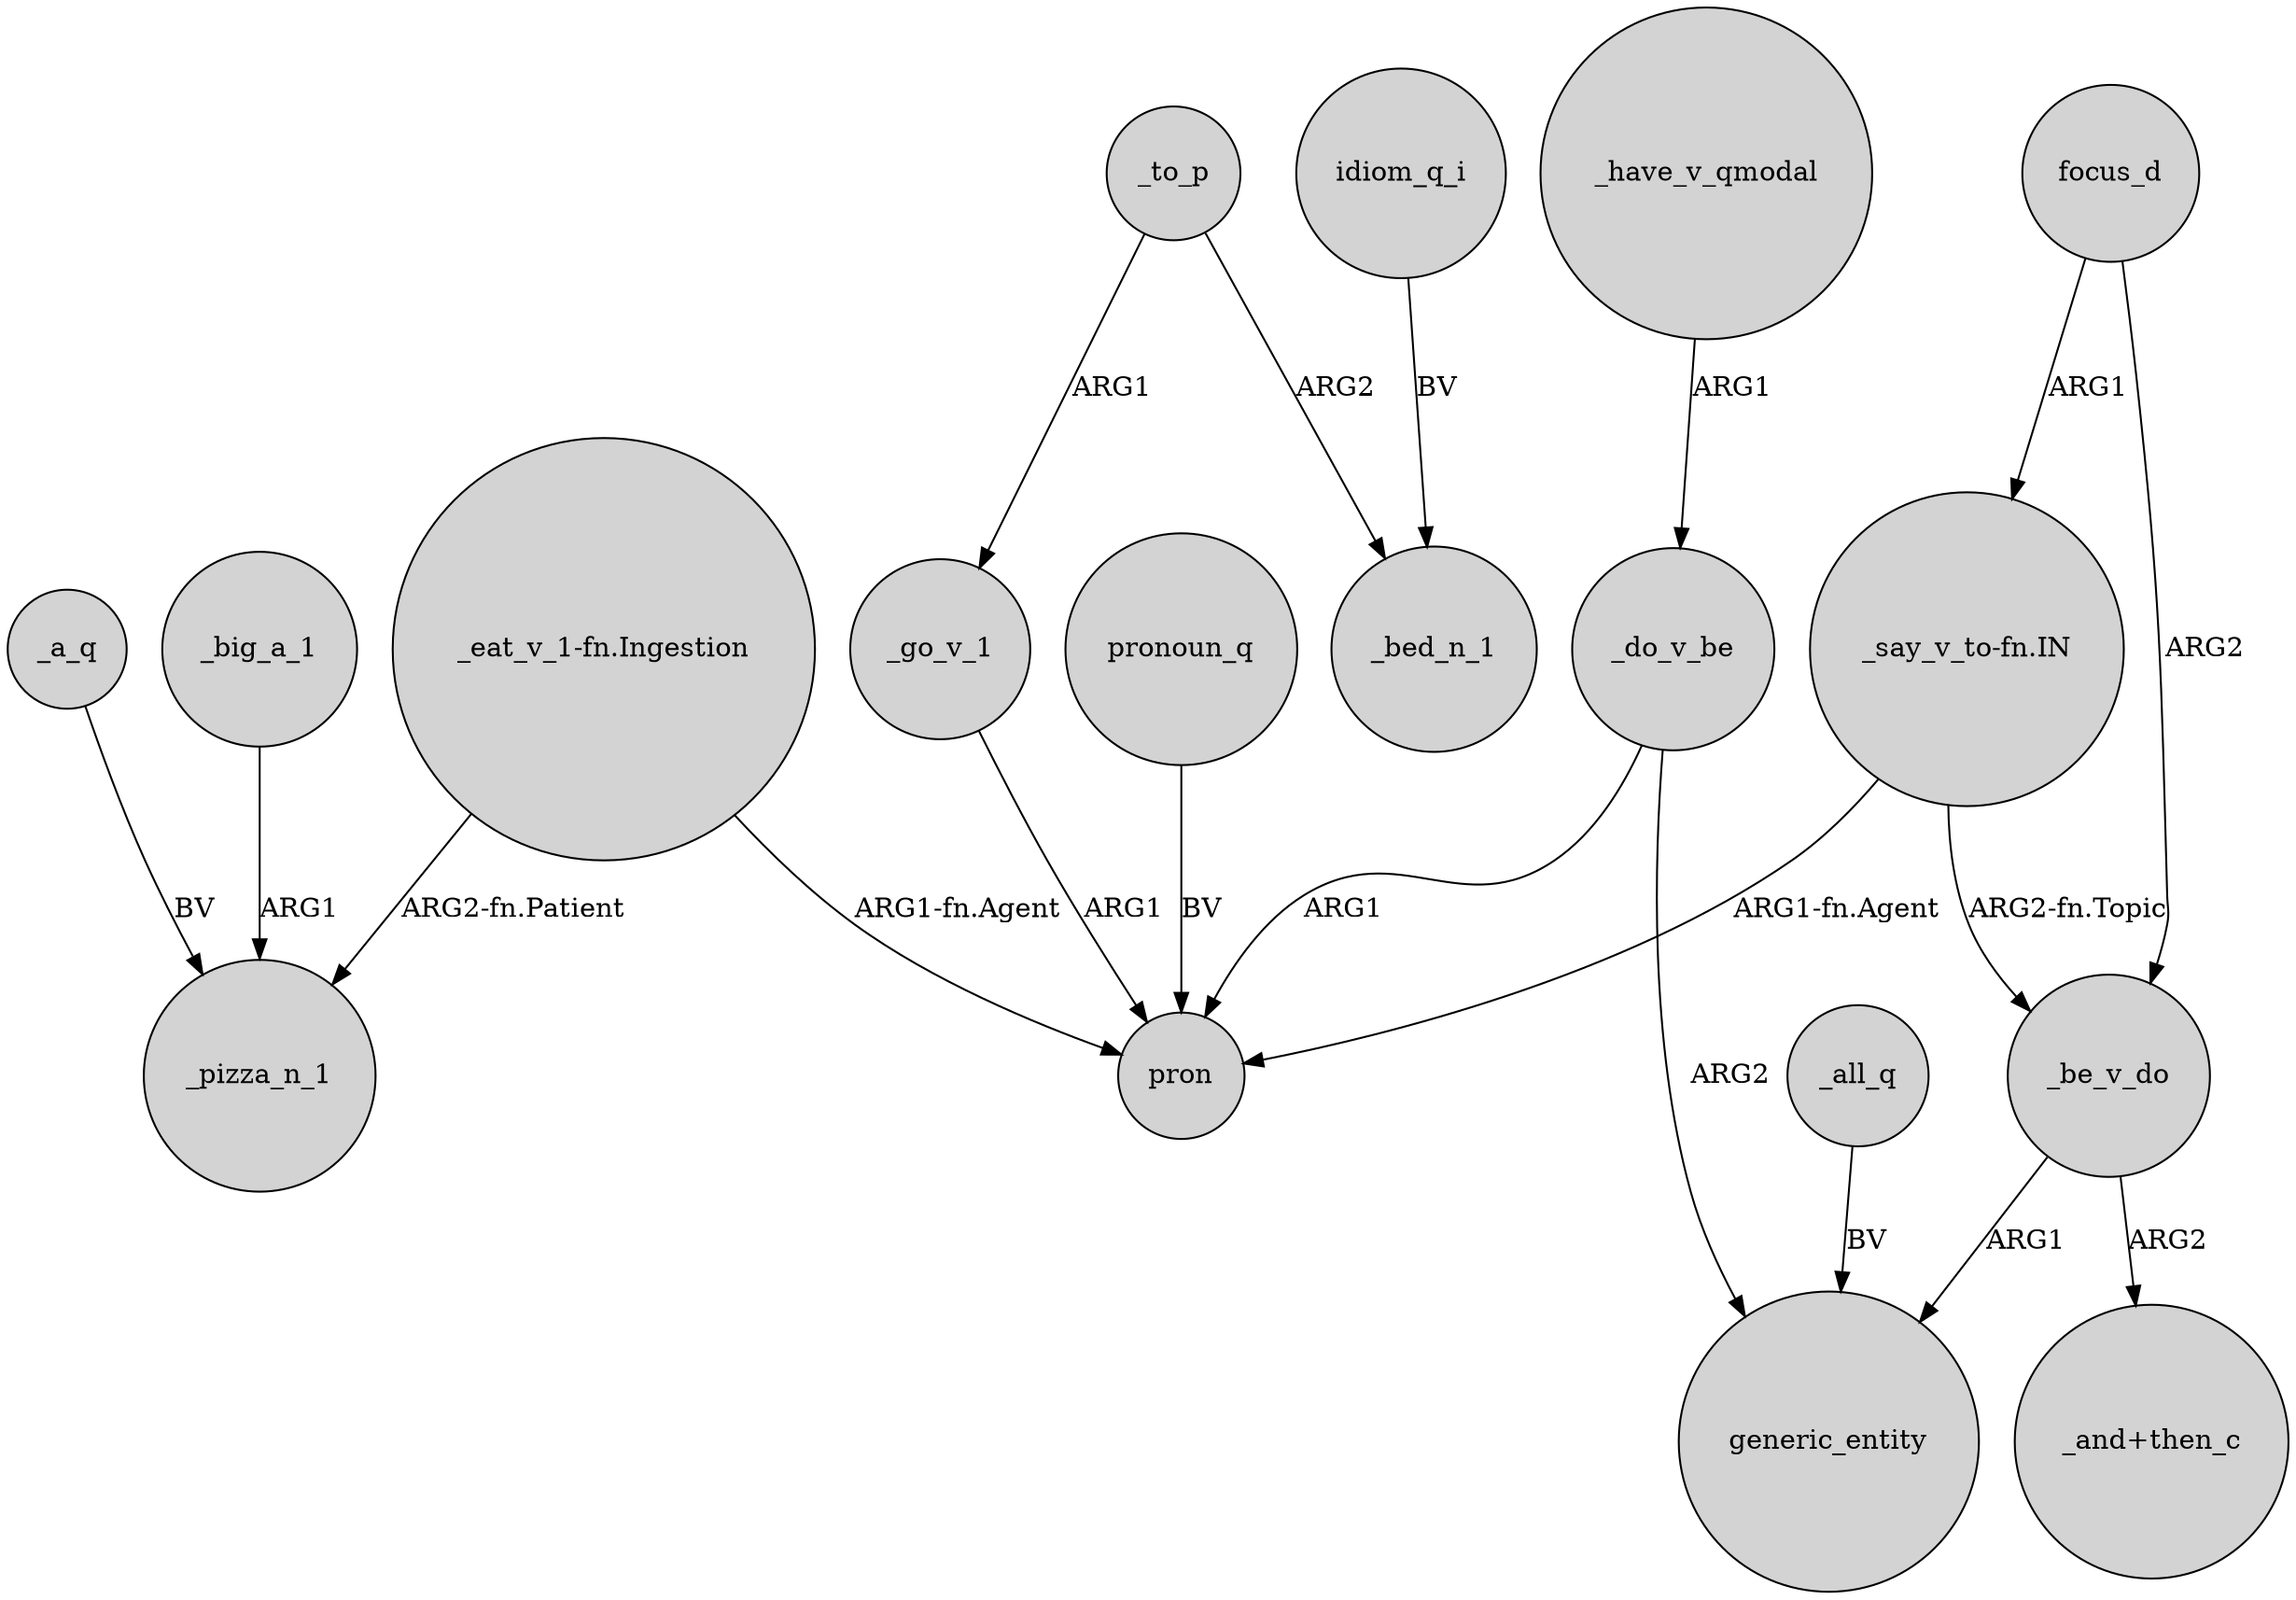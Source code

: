 digraph {
	node [shape=circle style=filled]
	"_say_v_to-fn.IN" -> _be_v_do [label="ARG2-fn.Topic"]
	_be_v_do -> generic_entity [label=ARG1]
	focus_d -> _be_v_do [label=ARG2]
	_do_v_be -> pron [label=ARG1]
	"_eat_v_1-fn.Ingestion" -> _pizza_n_1 [label="ARG2-fn.Patient"]
	"_eat_v_1-fn.Ingestion" -> pron [label="ARG1-fn.Agent"]
	_do_v_be -> generic_entity [label=ARG2]
	_all_q -> generic_entity [label=BV]
	pronoun_q -> pron [label=BV]
	_to_p -> _bed_n_1 [label=ARG2]
	_a_q -> _pizza_n_1 [label=BV]
	_to_p -> _go_v_1 [label=ARG1]
	idiom_q_i -> _bed_n_1 [label=BV]
	"_say_v_to-fn.IN" -> pron [label="ARG1-fn.Agent"]
	_go_v_1 -> pron [label=ARG1]
	_have_v_qmodal -> _do_v_be [label=ARG1]
	_big_a_1 -> _pizza_n_1 [label=ARG1]
	_be_v_do -> "_and+then_c" [label=ARG2]
	focus_d -> "_say_v_to-fn.IN" [label=ARG1]
}
